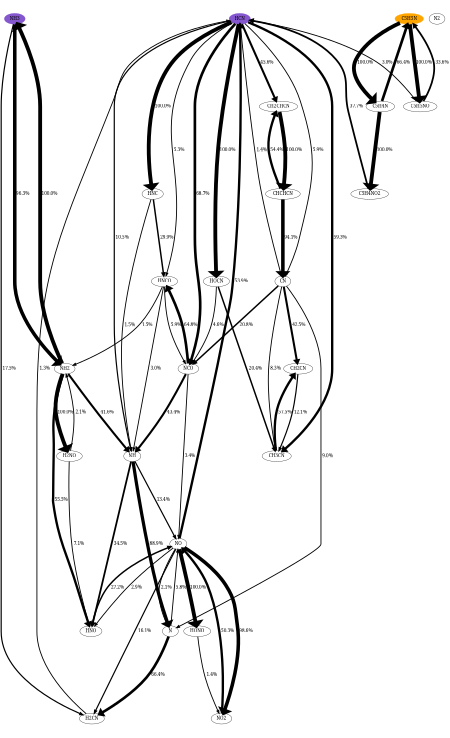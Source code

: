digraph {
    graph [b="0,0,1558,558", rankdir=TB, center=true, splines=True, size="3,5!", dpi=400, ratio="fill"];
	NO -> HNO [label=" 2.9%" fontcolor=black fontname=serif fontsize=16 penwidth=3]
	NO -> HONO [label=" 100.0%" fontcolor=black fontname=serif fontsize=16 penwidth=13]
	NO -> N [label=" 2.1%" fontcolor=black fontname=serif fontsize=16 penwidth=3]
	NO -> NO2 [label=" 98.6%" fontcolor=black fontname=serif fontsize=16 penwidth=12]
	NO -> HCN [label=" 53.9%" fontcolor=black fontname=serif fontsize=16 penwidth=8]
	NO -> H2CN [label=" 16.1%" fontcolor=black fontname=serif fontsize=16 penwidth=4]
	HONO -> NO2 [label=" 1.4%" fontcolor=black fontname=serif fontsize=16 penwidth=3]
	HNO -> NO [label=" 27.2%" fontcolor=black fontname=serif fontsize=16 penwidth=5]
	H2CN -> HCN [label=" 1.3%" fontcolor=black fontname=serif fontsize=16 penwidth=3]
	NH3 -> NH2 [label=" 96.3%" fontcolor=black fontname=serif fontsize=16 penwidth=12]
	NH3 -> H2CN [label=" 17.5%" fontcolor=black fontname=serif fontsize=16 penwidth=4]
	C5H5N -> C5H4N [label=" 100.0%" fontcolor=black fontname=serif fontsize=16 penwidth=13]
	C5H5N -> C5H5NO [label=" 100.0%" fontcolor=black fontname=serif fontsize=16 penwidth=13]
	N -> NO [label=" 5.8%" fontcolor=black fontname=serif fontsize=16 penwidth=3]
	N -> H2CN [label=" 66.4%" fontcolor=black fontname=serif fontsize=16 penwidth=9]
	NO2 -> NO [label=" 50.3%" fontcolor=black fontname=serif fontsize=16 penwidth=8]
	HCN -> NH [label=" 10.5%" fontcolor=black fontname=serif fontsize=16 penwidth=4]
	HCN -> HNC [label=" 100.0%" fontcolor=black fontname=serif fontsize=16 penwidth=13]
	HCN -> CN [label=" 5.9%" fontcolor=black fontname=serif fontsize=16 penwidth=3]
	HCN -> HNCO [label=" 5.3%" fontcolor=black fontname=serif fontsize=16 penwidth=3]
	HCN -> NCO [label=" 68.7%" fontcolor=black fontname=serif fontsize=16 penwidth=9]
	HCN -> CH2CHCN [label=" 45.6%" fontcolor=black fontname=serif fontsize=16 penwidth=7]
	HCN -> HOCN [label=" 100.0%" fontcolor=black fontname=serif fontsize=16 penwidth=13]
	HCN -> CH3CN [label=" 59.3%" fontcolor=black fontname=serif fontsize=16 penwidth=8]
	NH2 -> NH [label=" 41.6%" fontcolor=black fontname=serif fontsize=16 penwidth=7]
	NH2 -> HNO [label=" 55.5%" fontcolor=black fontname=serif fontsize=16 penwidth=8]
	NH2 -> H2NO [label=" 100.0%" fontcolor=black fontname=serif fontsize=16 penwidth=13]
	NH2 -> NH3 [label=" 100.0%" fontcolor=black fontname=serif fontsize=16 penwidth=13]
	C5H4N -> C5H5N [label=" 66.4%" fontcolor=black fontname=serif fontsize=16 penwidth=9]
	C5H4N -> C5H4NO2 [label=" 100.0%" fontcolor=black fontname=serif fontsize=16 penwidth=13]
	C5H5NO -> HCN [label=" 3.0%" fontcolor=black fontname=serif fontsize=16 penwidth=3]
	C5H5NO -> C5H5N [label=" 33.6%" fontcolor=black fontname=serif fontsize=16 penwidth=6]
	NH -> HNO [label=" 34.5%" fontcolor=black fontname=serif fontsize=16 penwidth=6]
	NH -> N [label=" 88.9%" fontcolor=black fontname=serif fontsize=16 penwidth=11]
	NH -> NO [label=" 13.4%" fontcolor=black fontname=serif fontsize=16 penwidth=4]
	HNC -> NH [label=" 1.5%" fontcolor=black fontname=serif fontsize=16 penwidth=3]
	HNC -> HNCO [label=" 29.9%" fontcolor=black fontname=serif fontsize=16 penwidth=5]
	CN -> N [label=" 9.0%" fontcolor=black fontname=serif fontsize=16 penwidth=3]
	CN -> HCN [label=" 1.4%" fontcolor=black fontname=serif fontsize=16 penwidth=3]
	CN -> NCO [label=" 20.8%" fontcolor=black fontname=serif fontsize=16 penwidth=5]
	CN -> CH3CN [label=" 8.3%" fontcolor=black fontname=serif fontsize=16 penwidth=3]
	CN -> CH2CN [label=" 42.5%" fontcolor=black fontname=serif fontsize=16 penwidth=7]
	HNCO -> NH2 [label=" 1.5%" fontcolor=black fontname=serif fontsize=16 penwidth=3]
	HNCO -> NH [label=" 3.0%" fontcolor=black fontname=serif fontsize=16 penwidth=3]
	HNCO -> NCO [label=" 5.9%" fontcolor=black fontname=serif fontsize=16 penwidth=3]
	NCO -> NH [label=" 43.4%" fontcolor=black fontname=serif fontsize=16 penwidth=7]
	NCO -> NO [label=" 3.4%" fontcolor=black fontname=serif fontsize=16 penwidth=3]
	NCO -> HNCO [label=" 64.8%" fontcolor=black fontname=serif fontsize=16 penwidth=9]
	CH2CHCN -> CHCHCN [label=" 100.0%" fontcolor=black fontname=serif fontsize=16 penwidth=13]
	HOCN -> NCO [label=" 4.6%" fontcolor=black fontname=serif fontsize=16 penwidth=3]
	HOCN -> CH3CN [label=" 20.4%" fontcolor=black fontname=serif fontsize=16 penwidth=5]
	CH3CN -> CH2CN [label=" 57.5%" fontcolor=black fontname=serif fontsize=16 penwidth=8]
	H2NO -> NH2 [label=" 2.1%" fontcolor=black fontname=serif fontsize=16 penwidth=3]
	H2NO -> HNO [label=" 7.1%" fontcolor=black fontname=serif fontsize=16 penwidth=3]
	C5H4NO2 -> HCN [label=" 37.7%" fontcolor=black fontname=serif fontsize=16 penwidth=6]
	CH2CN -> CH3CN [label=" 12.1%" fontcolor=black fontname=serif fontsize=16 penwidth=4]
	CHCHCN -> CN [label=" 94.1%" fontcolor=black fontname=serif fontsize=16 penwidth=12]
	CHCHCN -> CH2CHCN [label=" 54.4%" fontcolor=black fontname=serif fontsize=16 penwidth=8]
	NO [fontname=serif fontsize=16]
	HONO [fontname=serif fontsize=16]
	N2 [fontname=serif fontsize=16]
	HNO [fontname=serif fontsize=16]
	H2CN [fontname=serif fontsize=16]
	NH3 [fontname=serif fontsize=16]
	C5H5N [fontname=serif fontsize=16]
	N [fontname=serif fontsize=16]
	NO2 [fontname=serif fontsize=16]
	HCN [fontname=serif fontsize=16]
	NH2 [fontname=serif fontsize=16]
	C5H4N [fontname=serif fontsize=16]
	C5H5NO [fontname=serif fontsize=16]
	NH [fontname=serif fontsize=16]
	HNC [fontname=serif fontsize=16]
	CN [fontname=serif fontsize=16]
	HNCO [fontname=serif fontsize=16]
	NCO [fontname=serif fontsize=16]
	CH2CHCN [fontname=serif fontsize=16]
	HOCN [fontname=serif fontsize=16]
	CH3CN [fontname=serif fontsize=16]
	H2NO [fontname=serif fontsize=16]
	C5H4NO2 [fontname=serif fontsize=16]
	CH2CN [fontname=serif fontsize=16]
	CHCHCN [fontname=serif fontsize=16]
	HCN [color="#500dbab1" fillcolor="#500dbab1" style=filled]
	NH3 [color="#500dbab1" fillcolor="#500dbab1" style=filled]
	C5H5N [color=orange fillcolor=orange style=filled]

    {rank="source"; C5H5N,NH3,HCN,N2}
}